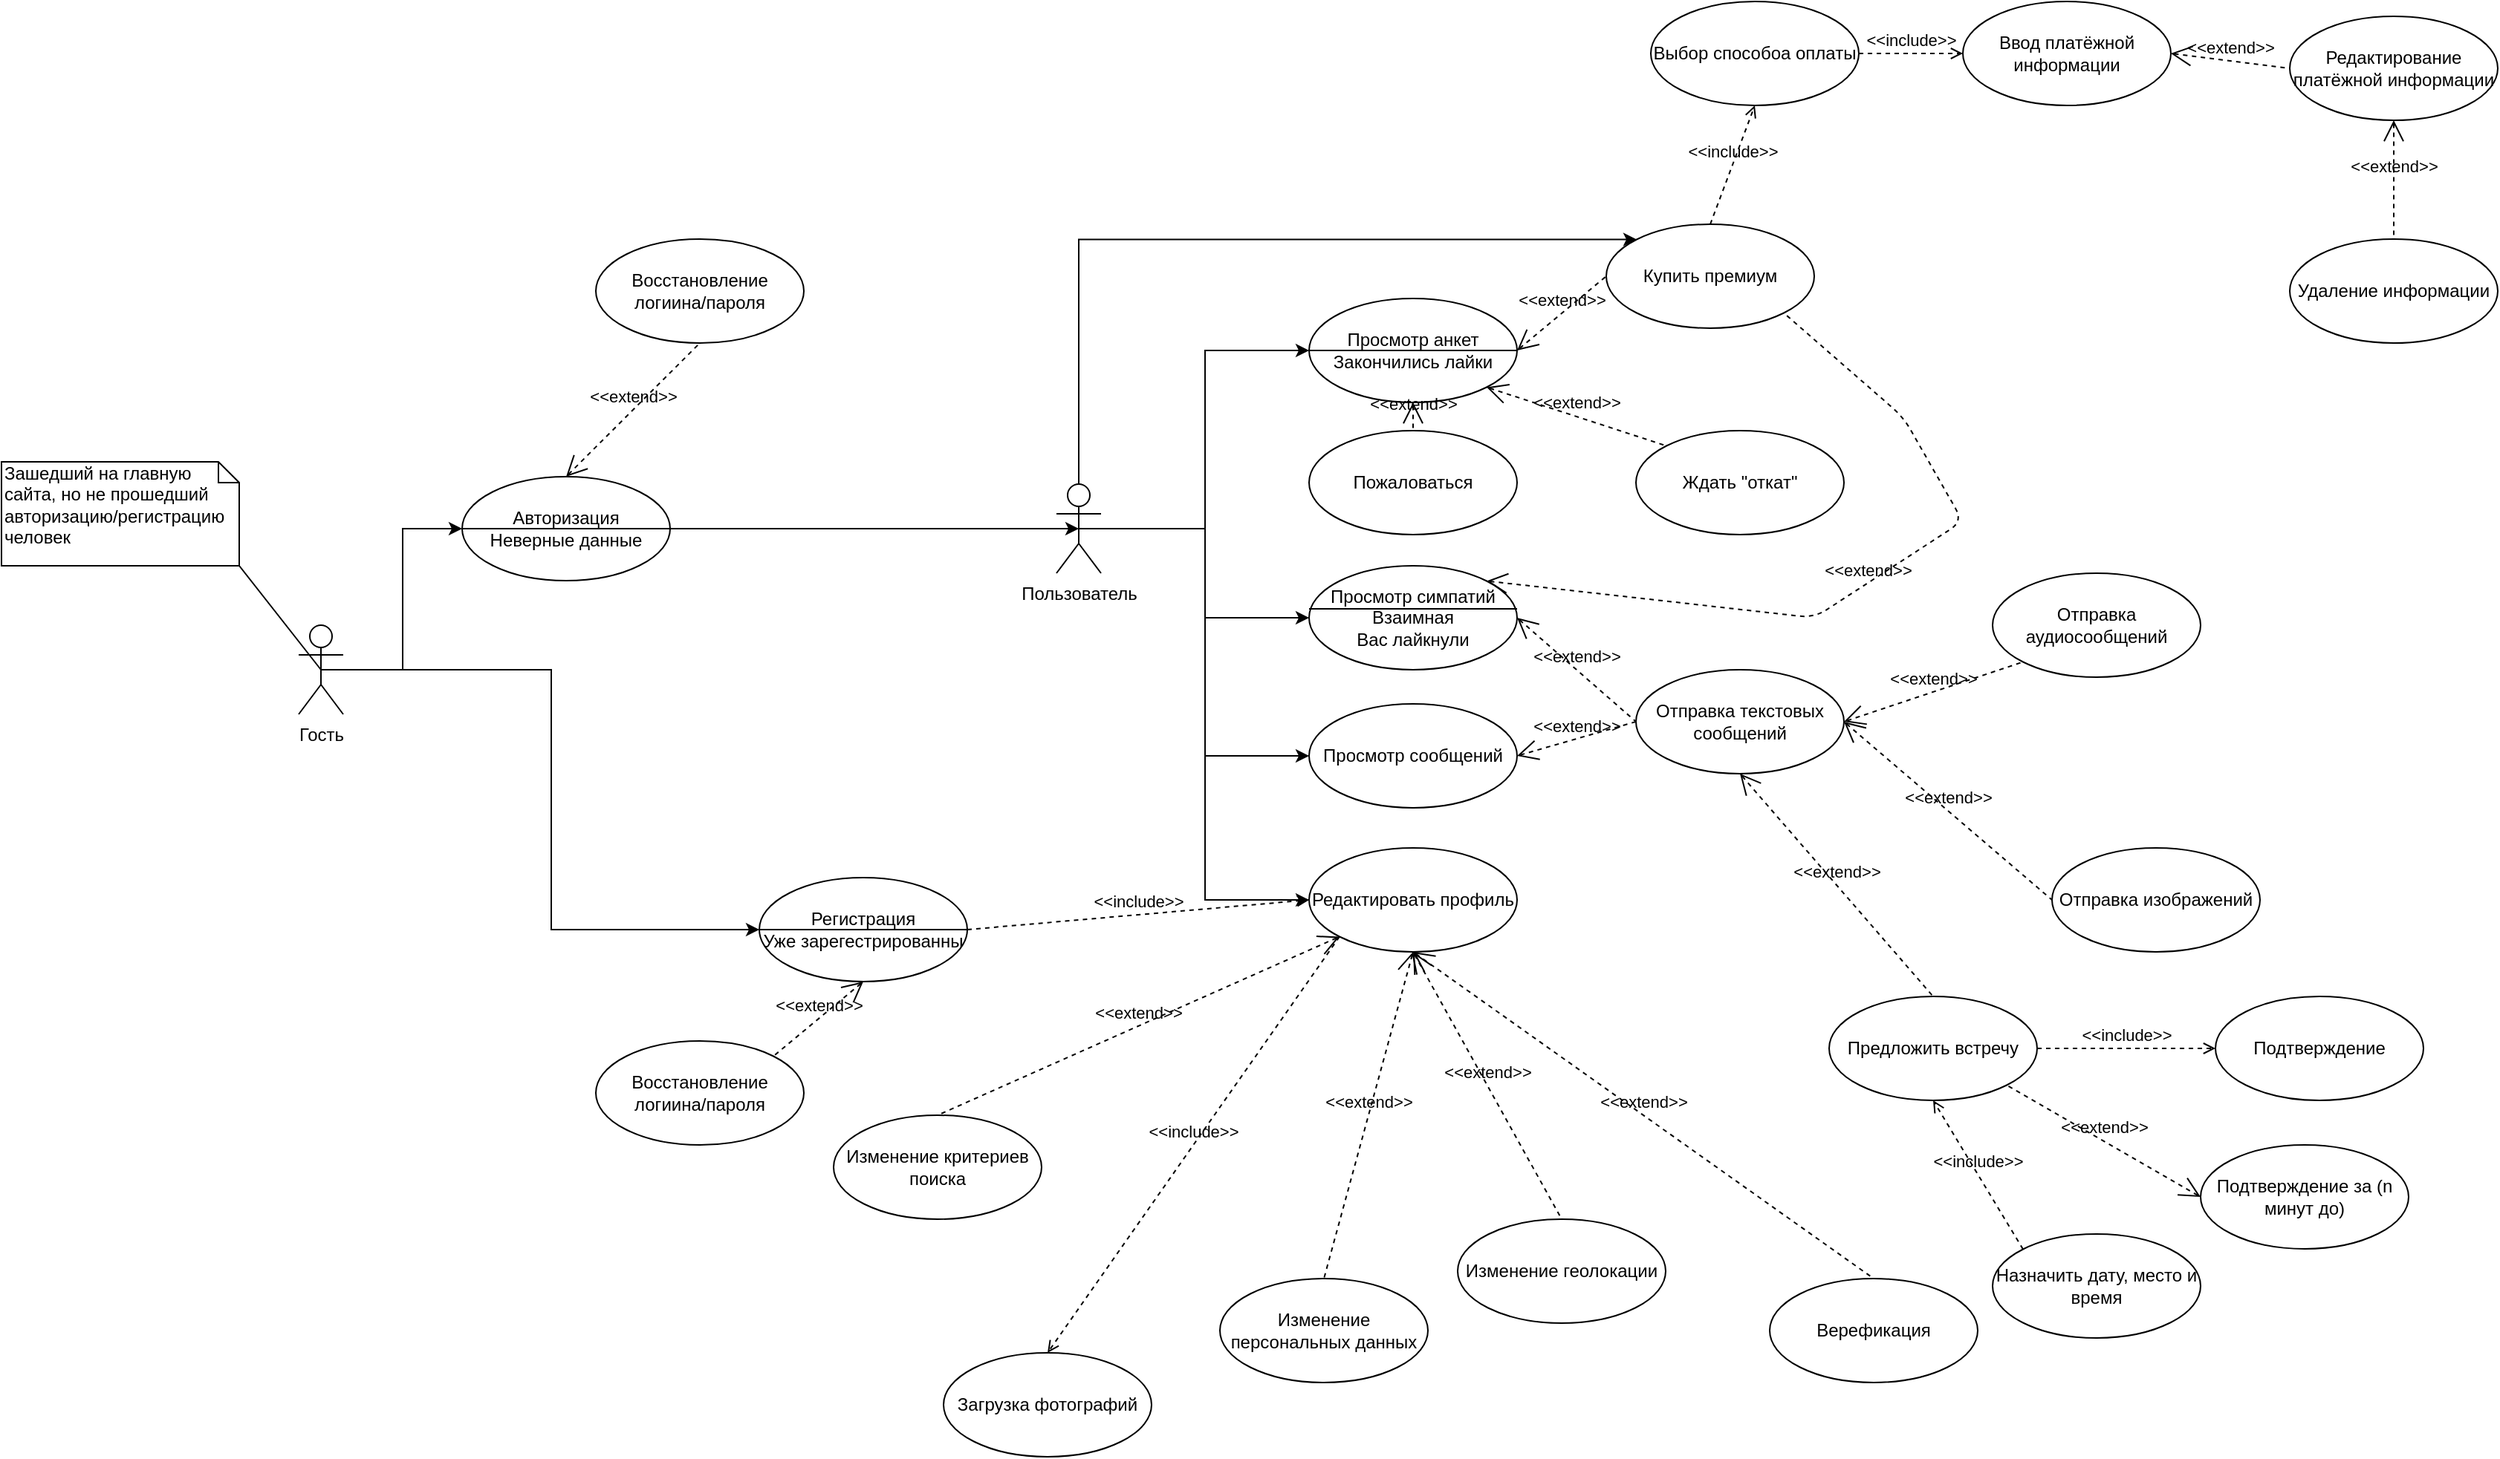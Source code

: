 <mxfile version="12.6.5" type="device"><diagram name="Page-1" id="e7e014a7-5840-1c2e-5031-d8a46d1fe8dd"><mxGraphModel dx="2591" dy="862" grid="1" gridSize="10" guides="1" tooltips="1" connect="1" arrows="1" fold="1" page="1" pageScale="1" pageWidth="1169" pageHeight="826" background="#ffffff" math="0" shadow="0"><root><mxCell id="0"/><mxCell id="1" parent="0"/><mxCell id="LJco6tQhT-BtaoY_4gBt-48" style="edgeStyle=orthogonalEdgeStyle;rounded=0;orthogonalLoop=1;jettySize=auto;html=1;exitX=0.5;exitY=0.5;exitDx=0;exitDy=0;exitPerimeter=0;entryX=0;entryY=0.5;entryDx=0;entryDy=0;" parent="1" source="LJco6tQhT-BtaoY_4gBt-41" target="LJco6tQhT-BtaoY_4gBt-44" edge="1"><mxGeometry relative="1" as="geometry"/></mxCell><mxCell id="LJco6tQhT-BtaoY_4gBt-49" style="edgeStyle=orthogonalEdgeStyle;rounded=0;orthogonalLoop=1;jettySize=auto;html=1;exitX=0.5;exitY=0.5;exitDx=0;exitDy=0;exitPerimeter=0;entryX=0;entryY=0.5;entryDx=0;entryDy=0;" parent="1" source="LJco6tQhT-BtaoY_4gBt-41" target="LJco6tQhT-BtaoY_4gBt-42" edge="1"><mxGeometry relative="1" as="geometry"/></mxCell><mxCell id="LJco6tQhT-BtaoY_4gBt-41" value="Гость" style="shape=umlActor;verticalLabelPosition=bottom;labelBackgroundColor=#ffffff;verticalAlign=top;html=1;" parent="1" vertex="1"><mxGeometry x="80" y="460" width="30" height="60" as="geometry"/></mxCell><mxCell id="LJco6tQhT-BtaoY_4gBt-42" value="Регистрация&lt;br&gt;Уже зарегестрированны" style="ellipse;whiteSpace=wrap;html=1;" parent="1" vertex="1"><mxGeometry x="390" y="630" width="140" height="70" as="geometry"/></mxCell><mxCell id="LJco6tQhT-BtaoY_4gBt-68" style="edgeStyle=orthogonalEdgeStyle;rounded=0;orthogonalLoop=1;jettySize=auto;html=1;exitX=0.5;exitY=0.5;exitDx=0;exitDy=0;exitPerimeter=0;entryX=0;entryY=0.5;entryDx=0;entryDy=0;" parent="1" source="LJco6tQhT-BtaoY_4gBt-43" target="LJco6tQhT-BtaoY_4gBt-52" edge="1"><mxGeometry relative="1" as="geometry"/></mxCell><mxCell id="LJco6tQhT-BtaoY_4gBt-72" style="edgeStyle=orthogonalEdgeStyle;rounded=0;orthogonalLoop=1;jettySize=auto;html=1;exitX=0.5;exitY=0.5;exitDx=0;exitDy=0;exitPerimeter=0;entryX=0;entryY=0.5;entryDx=0;entryDy=0;" parent="1" source="LJco6tQhT-BtaoY_4gBt-43" target="LJco6tQhT-BtaoY_4gBt-71" edge="1"><mxGeometry relative="1" as="geometry"/></mxCell><mxCell id="LJco6tQhT-BtaoY_4gBt-78" style="edgeStyle=orthogonalEdgeStyle;rounded=0;orthogonalLoop=1;jettySize=auto;html=1;exitX=0.5;exitY=0.5;exitDx=0;exitDy=0;exitPerimeter=0;entryX=0;entryY=0;entryDx=0;entryDy=0;" parent="1" source="LJco6tQhT-BtaoY_4gBt-43" target="LJco6tQhT-BtaoY_4gBt-74" edge="1"><mxGeometry relative="1" as="geometry"><Array as="points"><mxPoint x="605" y="200"/></Array></mxGeometry></mxCell><mxCell id="LJco6tQhT-BtaoY_4gBt-85" style="edgeStyle=orthogonalEdgeStyle;rounded=0;orthogonalLoop=1;jettySize=auto;html=1;exitX=0.5;exitY=0.5;exitDx=0;exitDy=0;exitPerimeter=0;entryX=0;entryY=0.5;entryDx=0;entryDy=0;" parent="1" source="LJco6tQhT-BtaoY_4gBt-43" target="LJco6tQhT-BtaoY_4gBt-84" edge="1"><mxGeometry relative="1" as="geometry"/></mxCell><mxCell id="Pq-DR2ZSllhcrRzjl4k8-6" style="edgeStyle=orthogonalEdgeStyle;rounded=0;orthogonalLoop=1;jettySize=auto;html=1;exitX=0.5;exitY=0.5;exitDx=0;exitDy=0;exitPerimeter=0;entryX=0;entryY=0.5;entryDx=0;entryDy=0;" parent="1" source="LJco6tQhT-BtaoY_4gBt-43" target="Xd7BMOCjdMGsTJoLvafS-3" edge="1"><mxGeometry relative="1" as="geometry"/></mxCell><mxCell id="LJco6tQhT-BtaoY_4gBt-43" value="Пользователь" style="shape=umlActor;verticalLabelPosition=bottom;labelBackgroundColor=#ffffff;verticalAlign=top;html=1;" parent="1" vertex="1"><mxGeometry x="590" y="365" width="30" height="60" as="geometry"/></mxCell><mxCell id="LJco6tQhT-BtaoY_4gBt-64" style="edgeStyle=orthogonalEdgeStyle;rounded=0;orthogonalLoop=1;jettySize=auto;html=1;exitX=1;exitY=0.5;exitDx=0;exitDy=0;entryX=0.5;entryY=0.5;entryDx=0;entryDy=0;entryPerimeter=0;" parent="1" source="LJco6tQhT-BtaoY_4gBt-44" target="LJco6tQhT-BtaoY_4gBt-43" edge="1"><mxGeometry relative="1" as="geometry"><Array as="points"><mxPoint x="605" y="395"/></Array></mxGeometry></mxCell><mxCell id="LJco6tQhT-BtaoY_4gBt-44" value="Авторизация&lt;br&gt;Неверные данные" style="ellipse;whiteSpace=wrap;html=1;" parent="1" vertex="1"><mxGeometry x="190" y="360" width="140" height="70" as="geometry"/></mxCell><mxCell id="LJco6tQhT-BtaoY_4gBt-57" value="Восстановление логиина/пароля" style="ellipse;whiteSpace=wrap;html=1;" parent="1" vertex="1"><mxGeometry x="280" y="200" width="140" height="70" as="geometry"/></mxCell><mxCell id="LJco6tQhT-BtaoY_4gBt-61" value="Восстановление логиина/пароля" style="ellipse;whiteSpace=wrap;html=1;" parent="1" vertex="1"><mxGeometry x="280" y="740" width="140" height="70" as="geometry"/></mxCell><mxCell id="LJco6tQhT-BtaoY_4gBt-63" value="" style="line;strokeWidth=1;fillColor=none;align=left;verticalAlign=middle;spacingTop=-1;spacingLeft=3;spacingRight=3;rotatable=0;labelPosition=right;points=[];portConstraint=eastwest;" parent="1" vertex="1"><mxGeometry x="190" y="391" width="140" height="8" as="geometry"/></mxCell><mxCell id="LJco6tQhT-BtaoY_4gBt-65" value="" style="line;strokeWidth=1;fillColor=none;align=left;verticalAlign=middle;spacingTop=-1;spacingLeft=3;spacingRight=3;rotatable=0;labelPosition=right;points=[];portConstraint=eastwest;" parent="1" vertex="1"><mxGeometry x="390" y="661" width="140" height="8" as="geometry"/></mxCell><mxCell id="LJco6tQhT-BtaoY_4gBt-71" value="Просмотр анкет&lt;br&gt;Закончились лайки" style="ellipse;whiteSpace=wrap;html=1;" parent="1" vertex="1"><mxGeometry x="760" y="240" width="140" height="70" as="geometry"/></mxCell><mxCell id="LJco6tQhT-BtaoY_4gBt-73" value="" style="line;strokeWidth=1;fillColor=none;align=left;verticalAlign=middle;spacingTop=-1;spacingLeft=3;spacingRight=3;rotatable=0;labelPosition=right;points=[];portConstraint=eastwest;" parent="1" vertex="1"><mxGeometry x="760" y="271" width="140" height="8" as="geometry"/></mxCell><mxCell id="LJco6tQhT-BtaoY_4gBt-74" value="Купить премиум" style="ellipse;whiteSpace=wrap;html=1;" parent="1" vertex="1"><mxGeometry x="960" y="190" width="140" height="70" as="geometry"/></mxCell><mxCell id="LJco6tQhT-BtaoY_4gBt-79" value="Ждать &quot;откат&quot;" style="ellipse;whiteSpace=wrap;html=1;" parent="1" vertex="1"><mxGeometry x="980" y="329" width="140" height="70" as="geometry"/></mxCell><mxCell id="LJco6tQhT-BtaoY_4gBt-84" value="Просмотр симпатий&lt;br&gt;Взаимная&lt;br&gt;Вас лайкнули" style="ellipse;whiteSpace=wrap;html=1;" parent="1" vertex="1"><mxGeometry x="760" y="420" width="140" height="70" as="geometry"/></mxCell><mxCell id="LJco6tQhT-BtaoY_4gBt-86" value="Отправка текстовых сообщений" style="ellipse;whiteSpace=wrap;html=1;" parent="1" vertex="1"><mxGeometry x="980" y="490" width="140" height="70" as="geometry"/></mxCell><mxCell id="LJco6tQhT-BtaoY_4gBt-90" value="" style="line;strokeWidth=1;fillColor=none;align=left;verticalAlign=middle;spacingTop=-1;spacingLeft=3;spacingRight=3;rotatable=0;labelPosition=right;points=[];portConstraint=eastwest;" parent="1" vertex="1"><mxGeometry x="760" y="445" width="140" height="8" as="geometry"/></mxCell><mxCell id="LJco6tQhT-BtaoY_4gBt-92" value="&amp;lt;&amp;lt;include&amp;gt;&amp;gt;" style="edgeStyle=none;html=1;endArrow=open;verticalAlign=bottom;dashed=1;labelBackgroundColor=none;exitX=1;exitY=0.5;exitDx=0;exitDy=0;entryX=0;entryY=0.5;entryDx=0;entryDy=0;" parent="1" source="LJco6tQhT-BtaoY_4gBt-42" target="LJco6tQhT-BtaoY_4gBt-52" edge="1"><mxGeometry width="160" relative="1" as="geometry"><mxPoint x="330" y="520" as="sourcePoint"/><mxPoint x="490" y="520" as="targetPoint"/></mxGeometry></mxCell><mxCell id="LJco6tQhT-BtaoY_4gBt-93" value="&amp;lt;&amp;lt;extend&amp;gt;&amp;gt;" style="edgeStyle=none;html=1;startArrow=open;endArrow=none;startSize=12;verticalAlign=bottom;dashed=1;labelBackgroundColor=none;exitX=0.5;exitY=1;exitDx=0;exitDy=0;entryX=1;entryY=0;entryDx=0;entryDy=0;" parent="1" source="LJco6tQhT-BtaoY_4gBt-42" target="LJco6tQhT-BtaoY_4gBt-61" edge="1"><mxGeometry width="160" relative="1" as="geometry"><mxPoint x="510" y="740" as="sourcePoint"/><mxPoint x="670" y="740" as="targetPoint"/></mxGeometry></mxCell><mxCell id="LJco6tQhT-BtaoY_4gBt-94" value="&amp;lt;&amp;lt;extend&amp;gt;&amp;gt;" style="edgeStyle=none;html=1;startArrow=open;endArrow=none;startSize=12;verticalAlign=bottom;dashed=1;labelBackgroundColor=none;exitX=1;exitY=1;exitDx=0;exitDy=0;entryX=0;entryY=0;entryDx=0;entryDy=0;" parent="1" source="LJco6tQhT-BtaoY_4gBt-71" target="LJco6tQhT-BtaoY_4gBt-79" edge="1"><mxGeometry width="160" relative="1" as="geometry"><mxPoint x="840.5" y="329" as="sourcePoint"/><mxPoint x="779.997" y="379.251" as="targetPoint"/></mxGeometry></mxCell><mxCell id="LJco6tQhT-BtaoY_4gBt-95" value="&amp;lt;&amp;lt;extend&amp;gt;&amp;gt;" style="edgeStyle=none;html=1;startArrow=open;endArrow=none;startSize=12;verticalAlign=bottom;dashed=1;labelBackgroundColor=none;exitX=1;exitY=0.5;exitDx=0;exitDy=0;entryX=0;entryY=0.5;entryDx=0;entryDy=0;" parent="1" source="LJco6tQhT-BtaoY_4gBt-71" target="LJco6tQhT-BtaoY_4gBt-74" edge="1"><mxGeometry width="160" relative="1" as="geometry"><mxPoint x="889.497" y="129.999" as="sourcePoint"/><mxPoint x="1010.503" y="169.501" as="targetPoint"/></mxGeometry></mxCell><mxCell id="LJco6tQhT-BtaoY_4gBt-96" value="&amp;lt;&amp;lt;extend&amp;gt;&amp;gt;" style="edgeStyle=none;html=1;startArrow=open;endArrow=none;startSize=12;verticalAlign=bottom;dashed=1;labelBackgroundColor=none;exitX=1;exitY=0;exitDx=0;exitDy=0;entryX=1;entryY=1;entryDx=0;entryDy=0;" parent="1" source="LJco6tQhT-BtaoY_4gBt-84" target="LJco6tQhT-BtaoY_4gBt-74" edge="1"><mxGeometry width="160" relative="1" as="geometry"><mxPoint x="899.497" y="319.749" as="sourcePoint"/><mxPoint x="1020.503" y="359.251" as="targetPoint"/><Array as="points"><mxPoint x="1100" y="455"/><mxPoint x="1200" y="390"/><mxPoint x="1160" y="320"/></Array></mxGeometry></mxCell><mxCell id="LJco6tQhT-BtaoY_4gBt-97" value="&amp;lt;&amp;lt;extend&amp;gt;&amp;gt;" style="edgeStyle=none;html=1;startArrow=open;endArrow=none;startSize=12;verticalAlign=bottom;dashed=1;labelBackgroundColor=none;exitX=1;exitY=0.5;exitDx=0;exitDy=0;entryX=0;entryY=0.5;entryDx=0;entryDy=0;" parent="1" source="LJco6tQhT-BtaoY_4gBt-84" target="LJco6tQhT-BtaoY_4gBt-86" edge="1"><mxGeometry width="160" relative="1" as="geometry"><mxPoint x="929.997" y="621.499" as="sourcePoint"/><mxPoint x="1051.003" y="661.001" as="targetPoint"/></mxGeometry></mxCell><mxCell id="LJco6tQhT-BtaoY_4gBt-98" value="&amp;lt;&amp;lt;extend&amp;gt;&amp;gt;" style="edgeStyle=none;html=1;startArrow=open;endArrow=none;startSize=12;verticalAlign=bottom;dashed=1;labelBackgroundColor=none;exitX=0.5;exitY=0;exitDx=0;exitDy=0;entryX=0.5;entryY=1;entryDx=0;entryDy=0;" parent="1" source="LJco6tQhT-BtaoY_4gBt-44" target="LJco6tQhT-BtaoY_4gBt-57" edge="1"><mxGeometry width="160" relative="1" as="geometry"><mxPoint x="379.997" y="299.999" as="sourcePoint"/><mxPoint x="501.003" y="339.501" as="targetPoint"/></mxGeometry></mxCell><mxCell id="LJco6tQhT-BtaoY_4gBt-99" value="Выбор способоа оплаты" style="ellipse;whiteSpace=wrap;html=1;" parent="1" vertex="1"><mxGeometry x="990" y="40" width="140" height="70" as="geometry"/></mxCell><mxCell id="LJco6tQhT-BtaoY_4gBt-100" value="Зашедший на главную сайта, но не прошедший авторизацию/регистрацию человек" style="shape=note;whiteSpace=wrap;html=1;size=14;verticalAlign=top;align=left;spacingTop=-6;" parent="1" vertex="1"><mxGeometry x="-120" y="350" width="160" height="70" as="geometry"/></mxCell><mxCell id="LJco6tQhT-BtaoY_4gBt-102" value="" style="endArrow=none;html=1;entryX=1;entryY=1;entryDx=0;entryDy=0;entryPerimeter=0;exitX=0.5;exitY=0.5;exitDx=0;exitDy=0;exitPerimeter=0;" parent="1" source="LJco6tQhT-BtaoY_4gBt-41" target="LJco6tQhT-BtaoY_4gBt-100" edge="1"><mxGeometry width="50" height="50" relative="1" as="geometry"><mxPoint x="-60" y="550" as="sourcePoint"/><mxPoint x="-10" y="500" as="targetPoint"/></mxGeometry></mxCell><mxCell id="LJco6tQhT-BtaoY_4gBt-105" value="Отправка аудиосообщений" style="ellipse;whiteSpace=wrap;html=1;" parent="1" vertex="1"><mxGeometry x="1220" y="425" width="140" height="70" as="geometry"/></mxCell><mxCell id="LJco6tQhT-BtaoY_4gBt-106" value="Отправка изображений" style="ellipse;whiteSpace=wrap;html=1;" parent="1" vertex="1"><mxGeometry x="1260" y="610" width="140" height="70" as="geometry"/></mxCell><mxCell id="LJco6tQhT-BtaoY_4gBt-107" value="&amp;lt;&amp;lt;extend&amp;gt;&amp;gt;" style="edgeStyle=none;html=1;startArrow=open;endArrow=none;startSize=12;verticalAlign=bottom;dashed=1;labelBackgroundColor=none;exitX=1;exitY=0.5;exitDx=0;exitDy=0;entryX=0;entryY=1;entryDx=0;entryDy=0;" parent="1" source="LJco6tQhT-BtaoY_4gBt-86" target="LJco6tQhT-BtaoY_4gBt-105" edge="1"><mxGeometry width="160" relative="1" as="geometry"><mxPoint x="1050" y="610" as="sourcePoint"/><mxPoint x="1130" y="600" as="targetPoint"/></mxGeometry></mxCell><mxCell id="LJco6tQhT-BtaoY_4gBt-108" value="&amp;lt;&amp;lt;extend&amp;gt;&amp;gt;" style="edgeStyle=none;html=1;startArrow=open;endArrow=none;startSize=12;verticalAlign=bottom;dashed=1;labelBackgroundColor=none;exitX=1;exitY=0.5;exitDx=0;exitDy=0;entryX=0;entryY=0.5;entryDx=0;entryDy=0;" parent="1" source="LJco6tQhT-BtaoY_4gBt-86" target="LJco6tQhT-BtaoY_4gBt-106" edge="1"><mxGeometry width="160" relative="1" as="geometry"><mxPoint x="1060" y="570" as="sourcePoint"/><mxPoint x="1010" y="630" as="targetPoint"/></mxGeometry></mxCell><mxCell id="utV_24LeHXlwGp39_XRl-1" value="Изменение критериев поиска" style="ellipse;whiteSpace=wrap;html=1;" parent="1" vertex="1"><mxGeometry x="440.0" y="790" width="140" height="70" as="geometry"/></mxCell><mxCell id="utV_24LeHXlwGp39_XRl-2" value="Изменение геолокации" style="ellipse;whiteSpace=wrap;html=1;" parent="1" vertex="1"><mxGeometry x="860" y="860" width="140" height="70" as="geometry"/></mxCell><mxCell id="utV_24LeHXlwGp39_XRl-4" value="Загрузка фотографий" style="ellipse;whiteSpace=wrap;html=1;" parent="1" vertex="1"><mxGeometry x="514" y="950" width="140" height="70" as="geometry"/></mxCell><mxCell id="utV_24LeHXlwGp39_XRl-6" value="Изменение персональных данных" style="ellipse;whiteSpace=wrap;html=1;" parent="1" vertex="1"><mxGeometry x="700" y="900" width="140" height="70" as="geometry"/></mxCell><mxCell id="utV_24LeHXlwGp39_XRl-8" value="Верефикация" style="ellipse;whiteSpace=wrap;html=1;" parent="1" vertex="1"><mxGeometry x="1070" y="900" width="140" height="70" as="geometry"/></mxCell><mxCell id="utV_24LeHXlwGp39_XRl-9" value="Редактирование платёжной информации" style="ellipse;whiteSpace=wrap;html=1;" parent="1" vertex="1"><mxGeometry x="1420" y="50" width="140" height="70" as="geometry"/></mxCell><mxCell id="utV_24LeHXlwGp39_XRl-10" value="&amp;lt;&amp;lt;extend&amp;gt;&amp;gt;" style="edgeStyle=none;html=1;startArrow=open;endArrow=none;startSize=12;verticalAlign=bottom;dashed=1;labelBackgroundColor=none;entryX=0;entryY=0.5;entryDx=0;entryDy=0;exitX=1;exitY=0.5;exitDx=0;exitDy=0;" parent="1" source="Pq-DR2ZSllhcrRzjl4k8-3" target="utV_24LeHXlwGp39_XRl-9" edge="1"><mxGeometry width="160" relative="1" as="geometry"><mxPoint x="1370" y="115" as="sourcePoint"/><mxPoint x="1150.0" y="160" as="targetPoint"/></mxGeometry></mxCell><mxCell id="utV_24LeHXlwGp39_XRl-11" value="&amp;lt;&amp;lt;extend&amp;gt;&amp;gt;" style="edgeStyle=none;html=1;startArrow=open;endArrow=none;startSize=12;verticalAlign=bottom;dashed=1;labelBackgroundColor=none;exitX=0.5;exitY=1;exitDx=0;exitDy=0;entryX=0.5;entryY=0;entryDx=0;entryDy=0;" parent="1" source="LJco6tQhT-BtaoY_4gBt-52" target="utV_24LeHXlwGp39_XRl-2" edge="1"><mxGeometry width="160" relative="1" as="geometry"><mxPoint x="780.0" y="720" as="sourcePoint"/><mxPoint x="810.0" y="640" as="targetPoint"/></mxGeometry></mxCell><mxCell id="utV_24LeHXlwGp39_XRl-12" value="&amp;lt;&amp;lt;extend&amp;gt;&amp;gt;" style="edgeStyle=none;html=1;startArrow=open;endArrow=none;startSize=12;verticalAlign=bottom;dashed=1;labelBackgroundColor=none;entryX=0.5;entryY=0;entryDx=0;entryDy=0;exitX=0;exitY=1;exitDx=0;exitDy=0;" parent="1" source="LJco6tQhT-BtaoY_4gBt-52" target="utV_24LeHXlwGp39_XRl-1" edge="1"><mxGeometry width="160" relative="1" as="geometry"><mxPoint x="830" y="620" as="sourcePoint"/><mxPoint x="870.0" y="710" as="targetPoint"/></mxGeometry></mxCell><mxCell id="utV_24LeHXlwGp39_XRl-13" value="&amp;lt;&amp;lt;extend&amp;gt;&amp;gt;" style="edgeStyle=none;html=1;startArrow=open;endArrow=none;startSize=12;verticalAlign=bottom;dashed=1;labelBackgroundColor=none;exitX=0.5;exitY=1;exitDx=0;exitDy=0;entryX=0.5;entryY=0;entryDx=0;entryDy=0;" parent="1" source="LJco6tQhT-BtaoY_4gBt-52" target="utV_24LeHXlwGp39_XRl-8" edge="1"><mxGeometry width="160" relative="1" as="geometry"><mxPoint x="850.0" y="640.0" as="sourcePoint"/><mxPoint x="880.0" y="720" as="targetPoint"/></mxGeometry></mxCell><mxCell id="utV_24LeHXlwGp39_XRl-15" value="&amp;lt;&amp;lt;extend&amp;gt;&amp;gt;" style="edgeStyle=none;html=1;startArrow=open;endArrow=none;startSize=12;verticalAlign=bottom;dashed=1;labelBackgroundColor=none;entryX=0.5;entryY=0;entryDx=0;entryDy=0;exitX=0.5;exitY=1;exitDx=0;exitDy=0;" parent="1" source="LJco6tQhT-BtaoY_4gBt-52" target="utV_24LeHXlwGp39_XRl-6" edge="1"><mxGeometry width="160" relative="1" as="geometry"><mxPoint x="830" y="620" as="sourcePoint"/><mxPoint x="900.0" y="740" as="targetPoint"/><Array as="points"/></mxGeometry></mxCell><mxCell id="Xd7BMOCjdMGsTJoLvafS-3" value="Просмотр сообщений" style="ellipse;whiteSpace=wrap;html=1;" parent="1" vertex="1"><mxGeometry x="760" y="513" width="140" height="70" as="geometry"/></mxCell><mxCell id="LJco6tQhT-BtaoY_4gBt-52" value="Редактировать профиль" style="ellipse;whiteSpace=wrap;html=1;" parent="1" vertex="1"><mxGeometry x="760" y="610" width="140" height="70" as="geometry"/></mxCell><mxCell id="Xd7BMOCjdMGsTJoLvafS-5" value="Пожаловаться" style="ellipse;whiteSpace=wrap;html=1;" parent="1" vertex="1"><mxGeometry x="760" y="329" width="140" height="70" as="geometry"/></mxCell><mxCell id="Pq-DR2ZSllhcrRzjl4k8-2" value="Удаление информации" style="ellipse;whiteSpace=wrap;html=1;" parent="1" vertex="1"><mxGeometry x="1420" y="200" width="140" height="70" as="geometry"/></mxCell><mxCell id="Pq-DR2ZSllhcrRzjl4k8-3" value="Ввод платёжной информации" style="ellipse;whiteSpace=wrap;html=1;" parent="1" vertex="1"><mxGeometry x="1200" y="40" width="140" height="70" as="geometry"/></mxCell><mxCell id="Pq-DR2ZSllhcrRzjl4k8-5" value="&amp;lt;&amp;lt;extend&amp;gt;&amp;gt;" style="edgeStyle=none;html=1;startArrow=open;endArrow=none;startSize=12;verticalAlign=bottom;dashed=1;labelBackgroundColor=none;entryX=0.5;entryY=0;entryDx=0;entryDy=0;exitX=0.5;exitY=1;exitDx=0;exitDy=0;" parent="1" source="utV_24LeHXlwGp39_XRl-9" target="Pq-DR2ZSllhcrRzjl4k8-2" edge="1"><mxGeometry width="160" relative="1" as="geometry"><mxPoint x="1140" y="85" as="sourcePoint"/><mxPoint x="1210" y="85" as="targetPoint"/></mxGeometry></mxCell><mxCell id="Pq-DR2ZSllhcrRzjl4k8-7" value="&amp;lt;&amp;lt;extend&amp;gt;&amp;gt;" style="edgeStyle=none;html=1;startArrow=open;endArrow=none;startSize=12;verticalAlign=bottom;dashed=1;labelBackgroundColor=none;exitX=1;exitY=0.5;exitDx=0;exitDy=0;entryX=0;entryY=0.5;entryDx=0;entryDy=0;" parent="1" source="Xd7BMOCjdMGsTJoLvafS-3" target="LJco6tQhT-BtaoY_4gBt-86" edge="1"><mxGeometry width="160" relative="1" as="geometry"><mxPoint x="910" y="465" as="sourcePoint"/><mxPoint x="990" y="535" as="targetPoint"/></mxGeometry></mxCell><mxCell id="Pq-DR2ZSllhcrRzjl4k8-8" value="&amp;lt;&amp;lt;include&amp;gt;&amp;gt;" style="edgeStyle=none;html=1;endArrow=open;verticalAlign=bottom;dashed=1;labelBackgroundColor=none;entryX=0.5;entryY=1;entryDx=0;entryDy=0;exitX=0.5;exitY=0;exitDx=0;exitDy=0;" parent="1" source="LJco6tQhT-BtaoY_4gBt-74" target="LJco6tQhT-BtaoY_4gBt-99" edge="1"><mxGeometry width="160" relative="1" as="geometry"><mxPoint x="1100" y="180" as="sourcePoint"/><mxPoint x="1340" y="130" as="targetPoint"/></mxGeometry></mxCell><mxCell id="Pq-DR2ZSllhcrRzjl4k8-9" value="&amp;lt;&amp;lt;include&amp;gt;&amp;gt;" style="edgeStyle=none;html=1;endArrow=open;verticalAlign=bottom;dashed=1;labelBackgroundColor=none;entryX=0;entryY=0.5;entryDx=0;entryDy=0;exitX=1;exitY=0.5;exitDx=0;exitDy=0;" parent="1" source="LJco6tQhT-BtaoY_4gBt-99" target="Pq-DR2ZSllhcrRzjl4k8-3" edge="1"><mxGeometry width="160" relative="1" as="geometry"><mxPoint x="1170" y="150" as="sourcePoint"/><mxPoint x="1040" y="200" as="targetPoint"/></mxGeometry></mxCell><mxCell id="Pq-DR2ZSllhcrRzjl4k8-10" value="&amp;lt;&amp;lt;include&amp;gt;&amp;gt;" style="edgeStyle=none;html=1;endArrow=open;verticalAlign=bottom;dashed=1;labelBackgroundColor=none;exitX=0;exitY=1;exitDx=0;exitDy=0;entryX=0.5;entryY=0;entryDx=0;entryDy=0;" parent="1" source="LJco6tQhT-BtaoY_4gBt-52" target="utV_24LeHXlwGp39_XRl-4" edge="1"><mxGeometry width="160" relative="1" as="geometry"><mxPoint x="700" y="780" as="sourcePoint"/><mxPoint x="670" y="860" as="targetPoint"/></mxGeometry></mxCell><mxCell id="Pq-DR2ZSllhcrRzjl4k8-11" value="&amp;lt;&amp;lt;extend&amp;gt;&amp;gt;" style="edgeStyle=none;html=1;startArrow=open;endArrow=none;startSize=12;verticalAlign=bottom;dashed=1;labelBackgroundColor=none;exitX=0.5;exitY=1;exitDx=0;exitDy=0;entryX=0.5;entryY=0;entryDx=0;entryDy=0;" parent="1" source="LJco6tQhT-BtaoY_4gBt-71" target="Xd7BMOCjdMGsTJoLvafS-5" edge="1"><mxGeometry width="160" relative="1" as="geometry"><mxPoint x="910" y="285" as="sourcePoint"/><mxPoint x="970" y="235" as="targetPoint"/></mxGeometry></mxCell><mxCell id="7cVhHnd-G1fp2egfgzN--1" value="Предложить встречу" style="ellipse;whiteSpace=wrap;html=1;" vertex="1" parent="1"><mxGeometry x="1110" y="710" width="140" height="70" as="geometry"/></mxCell><mxCell id="7cVhHnd-G1fp2egfgzN--2" value="&amp;lt;&amp;lt;extend&amp;gt;&amp;gt;" style="edgeStyle=none;html=1;startArrow=open;endArrow=none;startSize=12;verticalAlign=bottom;dashed=1;labelBackgroundColor=none;exitX=0.5;exitY=1;exitDx=0;exitDy=0;entryX=0.5;entryY=0;entryDx=0;entryDy=0;" edge="1" parent="1" source="LJco6tQhT-BtaoY_4gBt-86" target="7cVhHnd-G1fp2egfgzN--1"><mxGeometry width="160" relative="1" as="geometry"><mxPoint x="1040" y="560" as="sourcePoint"/><mxPoint x="1180" y="680" as="targetPoint"/></mxGeometry></mxCell><mxCell id="7cVhHnd-G1fp2egfgzN--3" value="Подтверждение" style="ellipse;whiteSpace=wrap;html=1;" vertex="1" parent="1"><mxGeometry x="1370" y="710" width="140" height="70" as="geometry"/></mxCell><mxCell id="7cVhHnd-G1fp2egfgzN--4" value="Назначить дату, место и время" style="ellipse;whiteSpace=wrap;html=1;" vertex="1" parent="1"><mxGeometry x="1220" y="870" width="140" height="70" as="geometry"/></mxCell><mxCell id="7cVhHnd-G1fp2egfgzN--5" value="&amp;lt;&amp;lt;include&amp;gt;&amp;gt;" style="edgeStyle=none;html=1;endArrow=open;verticalAlign=bottom;dashed=1;labelBackgroundColor=none;exitX=0;exitY=0;exitDx=0;exitDy=0;entryX=0.5;entryY=1;entryDx=0;entryDy=0;" edge="1" parent="1" source="7cVhHnd-G1fp2egfgzN--4" target="7cVhHnd-G1fp2egfgzN--1"><mxGeometry width="160" relative="1" as="geometry"><mxPoint x="1200" y="885" as="sourcePoint"/><mxPoint x="1430" y="865" as="targetPoint"/></mxGeometry></mxCell><mxCell id="7cVhHnd-G1fp2egfgzN--6" value="Подтверждение за (n минут до)" style="ellipse;whiteSpace=wrap;html=1;" vertex="1" parent="1"><mxGeometry x="1360" y="810" width="140" height="70" as="geometry"/></mxCell><mxCell id="7cVhHnd-G1fp2egfgzN--12" value="&amp;lt;&amp;lt;include&amp;gt;&amp;gt;" style="edgeStyle=none;html=1;endArrow=open;verticalAlign=bottom;dashed=1;labelBackgroundColor=none;exitX=1;exitY=0.5;exitDx=0;exitDy=0;entryX=0;entryY=0.5;entryDx=0;entryDy=0;" edge="1" parent="1" source="7cVhHnd-G1fp2egfgzN--1" target="7cVhHnd-G1fp2egfgzN--3"><mxGeometry width="160" relative="1" as="geometry"><mxPoint x="1490.503" y="910.251" as="sourcePoint"/><mxPoint x="1430" y="810" as="targetPoint"/></mxGeometry></mxCell><mxCell id="7cVhHnd-G1fp2egfgzN--13" value="&amp;lt;&amp;lt;extend&amp;gt;&amp;gt;" style="edgeStyle=none;html=1;startArrow=open;endArrow=none;startSize=12;verticalAlign=bottom;dashed=1;labelBackgroundColor=none;exitX=0;exitY=0.5;exitDx=0;exitDy=0;entryX=1;entryY=1;entryDx=0;entryDy=0;" edge="1" parent="1" source="7cVhHnd-G1fp2egfgzN--6" target="7cVhHnd-G1fp2egfgzN--1"><mxGeometry width="160" relative="1" as="geometry"><mxPoint x="1250" y="800" as="sourcePoint"/><mxPoint x="1560" y="1020" as="targetPoint"/></mxGeometry></mxCell></root></mxGraphModel></diagram></mxfile>
